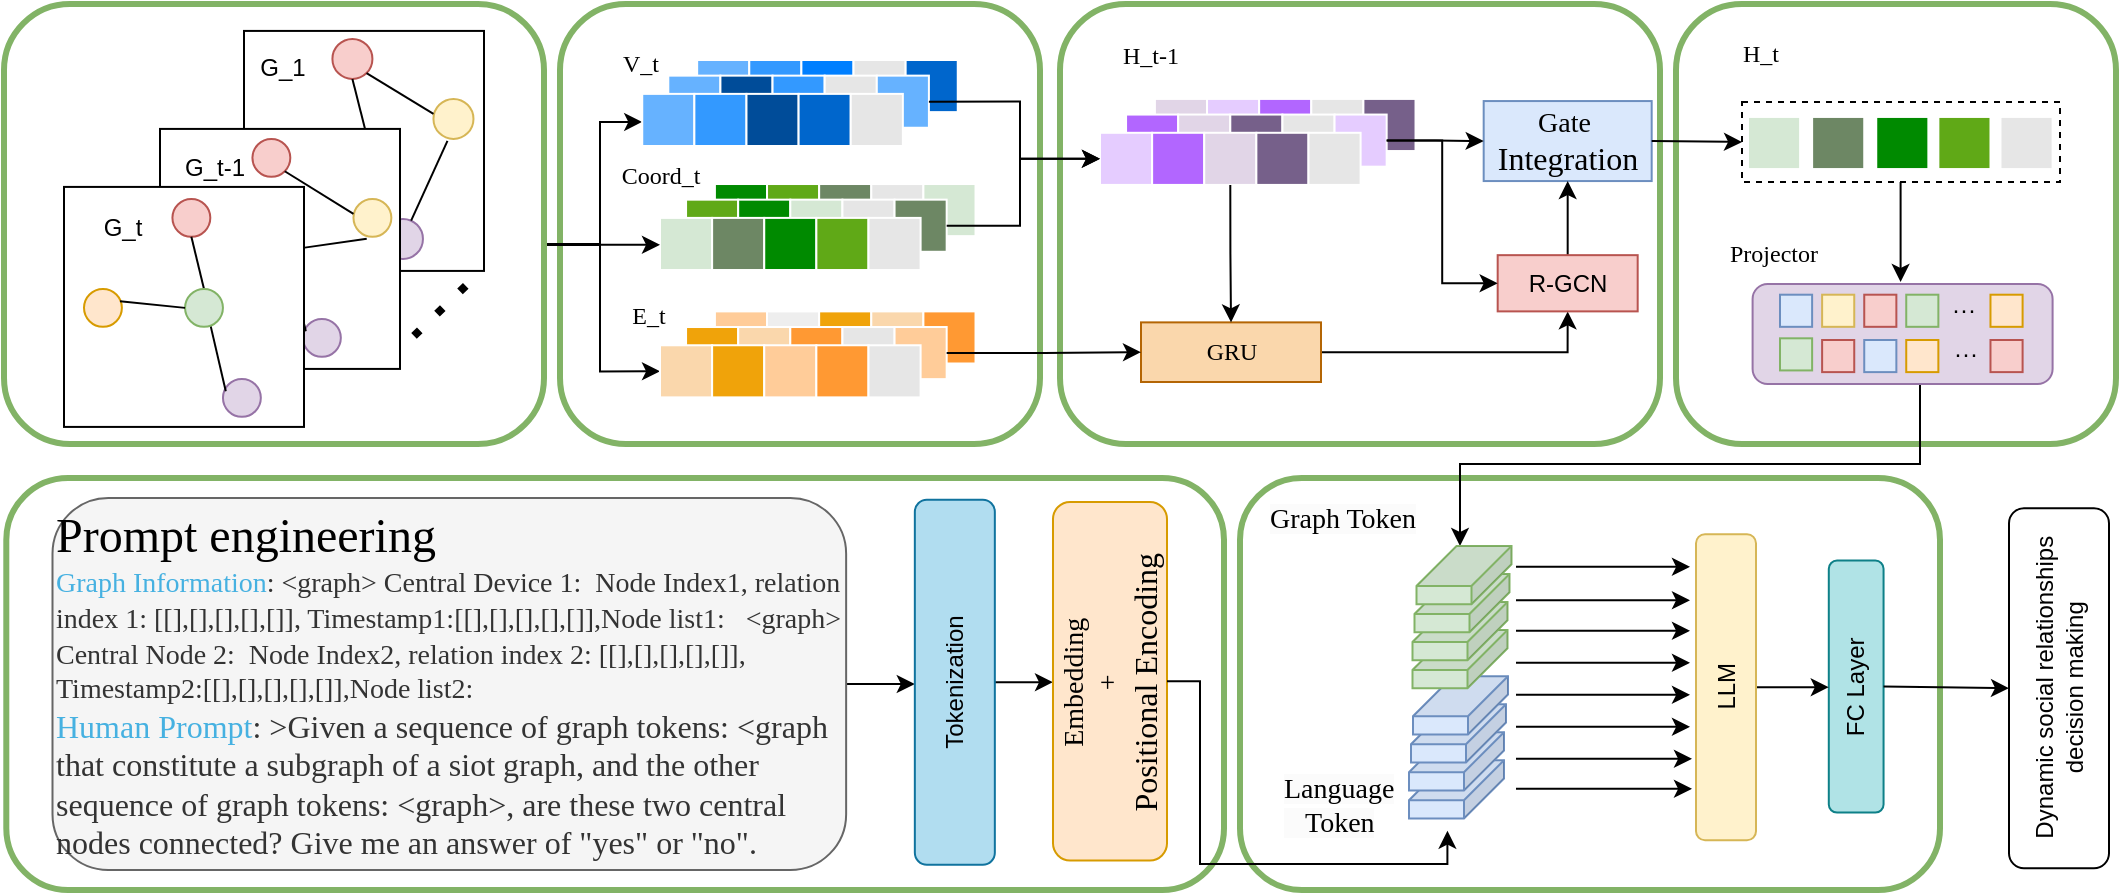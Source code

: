 <mxfile version="26.0.6">
  <diagram name="第 1 页 的副本" id="0khR38rxfHfIl87mFsRr">
    <mxGraphModel dx="2291" dy="1588" grid="0" gridSize="10" guides="1" tooltips="1" connect="1" arrows="1" fold="1" page="1" pageScale="1" pageWidth="1169" pageHeight="827" background="#ffffff" math="0" shadow="0">
      <root>
        <mxCell id="vZTbQPiU3WBW6ycrlbHg-0" />
        <mxCell id="vZTbQPiU3WBW6ycrlbHg-1" parent="vZTbQPiU3WBW6ycrlbHg-0" />
        <mxCell id="27Euwgu-JXWtEfiwbm5T-0" value="" style="shape=cube;whiteSpace=wrap;html=1;boundedLbl=1;backgroundOutline=1;darkOpacity=0.05;darkOpacity2=0.1;flipH=1;fillColor=#dae8fc;strokeColor=#6c8ebf;" vertex="1" parent="vZTbQPiU3WBW6ycrlbHg-1">
          <mxGeometry x="-415.5" y="-201.88" width="47.5" height="29.12" as="geometry" />
        </mxCell>
        <mxCell id="27Euwgu-JXWtEfiwbm5T-1" value="" style="shape=cube;whiteSpace=wrap;html=1;boundedLbl=1;backgroundOutline=1;darkOpacity=0.05;darkOpacity2=0.1;flipH=1;fillColor=#dae8fc;strokeColor=#6c8ebf;" vertex="1" parent="vZTbQPiU3WBW6ycrlbHg-1">
          <mxGeometry x="-415.5" y="-215.88" width="47.5" height="29.12" as="geometry" />
        </mxCell>
        <mxCell id="27Euwgu-JXWtEfiwbm5T-2" value="" style="shape=cube;whiteSpace=wrap;html=1;boundedLbl=1;backgroundOutline=1;darkOpacity=0.05;darkOpacity2=0.1;flipH=1;fillColor=#dae8fc;strokeColor=#6c8ebf;" vertex="1" parent="vZTbQPiU3WBW6ycrlbHg-1">
          <mxGeometry x="-414.5" y="-229.88" width="47.5" height="29.12" as="geometry" />
        </mxCell>
        <mxCell id="27Euwgu-JXWtEfiwbm5T-3" value="" style="shape=cube;whiteSpace=wrap;html=1;boundedLbl=1;backgroundOutline=1;darkOpacity=0.05;darkOpacity2=0.1;flipH=1;fillColor=#dae8fc;strokeColor=#6c8ebf;" vertex="1" parent="vZTbQPiU3WBW6ycrlbHg-1">
          <mxGeometry x="-413.5" y="-243.88" width="47.5" height="29.12" as="geometry" />
        </mxCell>
        <mxCell id="27Euwgu-JXWtEfiwbm5T-4" value="" style="rounded=1;whiteSpace=wrap;html=1;fillColor=none;strokeColor=#82b366;strokeWidth=3;" vertex="1" parent="vZTbQPiU3WBW6ycrlbHg-1">
          <mxGeometry x="-500" y="-343" width="350" height="206" as="geometry" />
        </mxCell>
        <mxCell id="27Euwgu-JXWtEfiwbm5T-5" value="" style="shape=cube;whiteSpace=wrap;html=1;boundedLbl=1;backgroundOutline=1;darkOpacity=0.05;darkOpacity2=0.1;flipH=1;fillColor=#d5e8d4;strokeColor=#82b366;" vertex="1" parent="vZTbQPiU3WBW6ycrlbHg-1">
          <mxGeometry x="-413.75" y="-267" width="47.5" height="29.12" as="geometry" />
        </mxCell>
        <mxCell id="27Euwgu-JXWtEfiwbm5T-6" value="" style="shape=cube;whiteSpace=wrap;html=1;boundedLbl=1;backgroundOutline=1;darkOpacity=0.05;darkOpacity2=0.1;flipH=1;fillColor=#d5e8d4;strokeColor=#82b366;" vertex="1" parent="vZTbQPiU3WBW6ycrlbHg-1">
          <mxGeometry x="-413.75" y="-281" width="47.5" height="29.12" as="geometry" />
        </mxCell>
        <mxCell id="27Euwgu-JXWtEfiwbm5T-7" value="" style="shape=cube;whiteSpace=wrap;html=1;boundedLbl=1;backgroundOutline=1;darkOpacity=0.05;darkOpacity2=0.1;flipH=1;fillColor=#d5e8d4;strokeColor=#82b366;" vertex="1" parent="vZTbQPiU3WBW6ycrlbHg-1">
          <mxGeometry x="-412.75" y="-295" width="47.5" height="29.12" as="geometry" />
        </mxCell>
        <mxCell id="27Euwgu-JXWtEfiwbm5T-8" value="" style="rounded=1;whiteSpace=wrap;html=1;fillColor=none;strokeColor=#82b366;strokeWidth=3;" vertex="1" parent="vZTbQPiU3WBW6ycrlbHg-1">
          <mxGeometry x="-282" y="-580" width="220" height="220" as="geometry" />
        </mxCell>
        <mxCell id="27Euwgu-JXWtEfiwbm5T-9" value="" style="rounded=1;whiteSpace=wrap;html=1;fillColor=none;strokeColor=#82b366;strokeWidth=3;" vertex="1" parent="vZTbQPiU3WBW6ycrlbHg-1">
          <mxGeometry x="-590" y="-580" width="300" height="220" as="geometry" />
        </mxCell>
        <mxCell id="27Euwgu-JXWtEfiwbm5T-10" value="" style="rounded=1;whiteSpace=wrap;html=1;fillColor=none;strokeColor=#82b366;strokeWidth=3;" vertex="1" parent="vZTbQPiU3WBW6ycrlbHg-1">
          <mxGeometry x="-840" y="-580" width="240" height="220" as="geometry" />
        </mxCell>
        <mxCell id="27Euwgu-JXWtEfiwbm5T-11" value="" style="rounded=0;whiteSpace=wrap;html=1;dashed=1;" vertex="1" parent="vZTbQPiU3WBW6ycrlbHg-1">
          <mxGeometry x="-249" y="-531" width="159" height="40" as="geometry" />
        </mxCell>
        <mxCell id="27Euwgu-JXWtEfiwbm5T-12" value="" style="rounded=1;whiteSpace=wrap;html=1;fillColor=none;strokeColor=#82b366;strokeWidth=3;" vertex="1" parent="vZTbQPiU3WBW6ycrlbHg-1">
          <mxGeometry x="-1116.85" y="-343" width="608.85" height="206" as="geometry" />
        </mxCell>
        <mxCell id="27Euwgu-JXWtEfiwbm5T-13" style="edgeStyle=orthogonalEdgeStyle;rounded=0;orthogonalLoop=1;jettySize=auto;html=1;exitX=1;exitY=0.5;exitDx=0;exitDy=0;entryX=0;entryY=0.5;entryDx=0;entryDy=0;" edge="1" parent="vZTbQPiU3WBW6ycrlbHg-1">
          <mxGeometry relative="1" as="geometry">
            <mxPoint x="-848" y="-459.51" as="sourcePoint" />
            <mxPoint x="-798.88" y="-521.03" as="targetPoint" />
            <Array as="points">
              <mxPoint x="-820" y="-459" />
              <mxPoint x="-820" y="-521" />
            </Array>
          </mxGeometry>
        </mxCell>
        <mxCell id="27Euwgu-JXWtEfiwbm5T-14" style="edgeStyle=orthogonalEdgeStyle;rounded=0;orthogonalLoop=1;jettySize=auto;html=1;exitX=1;exitY=0.5;exitDx=0;exitDy=0;entryX=0;entryY=0.5;entryDx=0;entryDy=0;" edge="1" parent="vZTbQPiU3WBW6ycrlbHg-1" source="27Euwgu-JXWtEfiwbm5T-15" target="27Euwgu-JXWtEfiwbm5T-137">
          <mxGeometry relative="1" as="geometry">
            <Array as="points">
              <mxPoint x="-848" y="-460" />
              <mxPoint x="-820" y="-460" />
              <mxPoint x="-820" y="-396" />
            </Array>
          </mxGeometry>
        </mxCell>
        <mxCell id="27Euwgu-JXWtEfiwbm5T-15" value="" style="rounded=1;whiteSpace=wrap;html=1;fillColor=none;strokeColor=#82b366;strokeWidth=3;" vertex="1" parent="vZTbQPiU3WBW6ycrlbHg-1">
          <mxGeometry x="-1118" y="-580" width="270" height="220" as="geometry" />
        </mxCell>
        <mxCell id="27Euwgu-JXWtEfiwbm5T-16" value="&lt;font face=&quot;Times New Roman&quot;&gt;Coord_t&lt;/font&gt;" style="text;html=1;align=center;verticalAlign=middle;resizable=0;points=[];autosize=1;strokeColor=none;fillColor=none;" vertex="1" parent="vZTbQPiU3WBW6ycrlbHg-1">
          <mxGeometry x="-820" y="-509" width="60" height="30" as="geometry" />
        </mxCell>
        <mxCell id="27Euwgu-JXWtEfiwbm5T-17" value="&lt;font style=&quot;font-size: 14px;&quot; face=&quot;Times New Roman&quot;&gt;Gate&amp;nbsp;&lt;/font&gt;&lt;div&gt;&lt;font size=&quot;3&quot; face=&quot;Times New Roman&quot;&gt;Integration&lt;/font&gt;&lt;/div&gt;" style="rounded=0;whiteSpace=wrap;html=1;fillColor=#dae8fc;strokeColor=#6c8ebf;" vertex="1" parent="vZTbQPiU3WBW6ycrlbHg-1">
          <mxGeometry x="-378.16" y="-531.47" width="84" height="40" as="geometry" />
        </mxCell>
        <mxCell id="27Euwgu-JXWtEfiwbm5T-18" style="edgeStyle=orthogonalEdgeStyle;rounded=0;orthogonalLoop=1;jettySize=auto;html=1;exitX=1;exitY=0.5;exitDx=0;exitDy=0;entryX=0.5;entryY=1;entryDx=0;entryDy=0;" edge="1" parent="vZTbQPiU3WBW6ycrlbHg-1" source="27Euwgu-JXWtEfiwbm5T-19" target="27Euwgu-JXWtEfiwbm5T-61">
          <mxGeometry relative="1" as="geometry" />
        </mxCell>
        <mxCell id="27Euwgu-JXWtEfiwbm5T-19" value="&lt;font face=&quot;Times New Roman&quot;&gt;GRU&lt;/font&gt;" style="rounded=0;whiteSpace=wrap;html=1;fillColor=#fad7ac;strokeColor=#b46504;" vertex="1" parent="vZTbQPiU3WBW6ycrlbHg-1">
          <mxGeometry x="-549.5" y="-420.81" width="90" height="29.81" as="geometry" />
        </mxCell>
        <mxCell id="27Euwgu-JXWtEfiwbm5T-20" value="" style="group" vertex="1" connectable="0" parent="vZTbQPiU3WBW6ycrlbHg-1">
          <mxGeometry x="-1000" y="-562.54" width="120" height="210" as="geometry" />
        </mxCell>
        <mxCell id="27Euwgu-JXWtEfiwbm5T-21" value="" style="rounded=0;whiteSpace=wrap;html=1;" vertex="1" parent="27Euwgu-JXWtEfiwbm5T-20">
          <mxGeometry x="2" y="-4" width="120" height="120" as="geometry" />
        </mxCell>
        <mxCell id="27Euwgu-JXWtEfiwbm5T-22" value="" style="ellipse;whiteSpace=wrap;html=1;aspect=fixed;fillColor=#ffe6cc;strokeColor=#d79b00;" vertex="1" parent="27Euwgu-JXWtEfiwbm5T-20">
          <mxGeometry x="2" y="45" width="20" height="20" as="geometry" />
        </mxCell>
        <mxCell id="27Euwgu-JXWtEfiwbm5T-23" value="" style="ellipse;whiteSpace=wrap;html=1;aspect=fixed;fillColor=#e1d5e7;strokeColor=#9673a6;" vertex="1" parent="27Euwgu-JXWtEfiwbm5T-20">
          <mxGeometry x="71.474" y="90" width="20" height="20" as="geometry" />
        </mxCell>
        <mxCell id="27Euwgu-JXWtEfiwbm5T-24" value="" style="ellipse;whiteSpace=wrap;html=1;aspect=fixed;fillColor=#fff2cc;strokeColor=#d6b656;" vertex="1" parent="27Euwgu-JXWtEfiwbm5T-20">
          <mxGeometry x="96.737" y="30" width="20" height="20" as="geometry" />
        </mxCell>
        <mxCell id="27Euwgu-JXWtEfiwbm5T-25" value="" style="ellipse;whiteSpace=wrap;html=1;aspect=fixed;fillColor=#f8cecc;strokeColor=#b85450;" vertex="1" parent="27Euwgu-JXWtEfiwbm5T-20">
          <mxGeometry x="46.211" width="20" height="20" as="geometry" />
        </mxCell>
        <mxCell id="27Euwgu-JXWtEfiwbm5T-26" value="" style="endArrow=none;html=1;rounded=0;exitX=0.35;exitY=1.05;exitDx=0;exitDy=0;exitPerimeter=0;" edge="1" parent="27Euwgu-JXWtEfiwbm5T-20" source="27Euwgu-JXWtEfiwbm5T-24" target="27Euwgu-JXWtEfiwbm5T-23">
          <mxGeometry width="50" height="50" relative="1" as="geometry">
            <mxPoint x="100.526" y="55.5" as="sourcePoint" />
            <mxPoint x="147.263" y="52.5" as="targetPoint" />
          </mxGeometry>
        </mxCell>
        <mxCell id="27Euwgu-JXWtEfiwbm5T-27" value="" style="endArrow=none;html=1;rounded=0;exitX=1;exitY=1;exitDx=0;exitDy=0;" edge="1" parent="27Euwgu-JXWtEfiwbm5T-20" source="27Euwgu-JXWtEfiwbm5T-25">
          <mxGeometry width="50" height="50" relative="1" as="geometry">
            <mxPoint x="115.684" y="90" as="sourcePoint" />
            <mxPoint x="96.737" y="37.5" as="targetPoint" />
          </mxGeometry>
        </mxCell>
        <mxCell id="27Euwgu-JXWtEfiwbm5T-28" value="" style="endArrow=none;html=1;rounded=0;exitX=1;exitY=0.5;exitDx=0;exitDy=0;entryX=0.075;entryY=0.325;entryDx=0;entryDy=0;entryPerimeter=0;" edge="1" parent="27Euwgu-JXWtEfiwbm5T-20" source="27Euwgu-JXWtEfiwbm5T-22" target="27Euwgu-JXWtEfiwbm5T-23">
          <mxGeometry width="50" height="50" relative="1" as="geometry">
            <mxPoint x="115.684" y="90" as="sourcePoint" />
            <mxPoint x="147.263" y="52.5" as="targetPoint" />
          </mxGeometry>
        </mxCell>
        <mxCell id="27Euwgu-JXWtEfiwbm5T-29" value="" style="ellipse;whiteSpace=wrap;html=1;aspect=fixed;fillColor=#d5e8d4;strokeColor=#82b366;" vertex="1" parent="27Euwgu-JXWtEfiwbm5T-20">
          <mxGeometry x="52.526" y="45" width="20" height="20" as="geometry" />
        </mxCell>
        <mxCell id="27Euwgu-JXWtEfiwbm5T-30" value="" style="endArrow=none;html=1;rounded=0;exitX=0.5;exitY=1;exitDx=0;exitDy=0;entryX=0.5;entryY=0;entryDx=0;entryDy=0;" edge="1" parent="27Euwgu-JXWtEfiwbm5T-20" source="27Euwgu-JXWtEfiwbm5T-25" target="27Euwgu-JXWtEfiwbm5T-29">
          <mxGeometry width="50" height="50" relative="1" as="geometry">
            <mxPoint x="52.526" y="210" as="sourcePoint" />
            <mxPoint x="84.105" y="172.5" as="targetPoint" />
          </mxGeometry>
        </mxCell>
        <mxCell id="27Euwgu-JXWtEfiwbm5T-31" value="G_1" style="text;html=1;align=center;verticalAlign=middle;resizable=0;points=[];autosize=1;strokeColor=none;fillColor=none;" vertex="1" parent="27Euwgu-JXWtEfiwbm5T-20">
          <mxGeometry x="-3.79" width="50" height="30" as="geometry" />
        </mxCell>
        <mxCell id="27Euwgu-JXWtEfiwbm5T-32" value="" style="group" vertex="1" connectable="0" parent="vZTbQPiU3WBW6ycrlbHg-1">
          <mxGeometry x="-1040" y="-512.54" width="139.47" height="159.47" as="geometry" />
        </mxCell>
        <mxCell id="27Euwgu-JXWtEfiwbm5T-33" value="" style="rounded=0;whiteSpace=wrap;html=1;" vertex="1" parent="27Euwgu-JXWtEfiwbm5T-32">
          <mxGeometry y="-5" width="120" height="120" as="geometry" />
        </mxCell>
        <mxCell id="27Euwgu-JXWtEfiwbm5T-34" value="" style="ellipse;whiteSpace=wrap;html=1;aspect=fixed;fillColor=#e1d5e7;strokeColor=#9673a6;" vertex="1" parent="27Euwgu-JXWtEfiwbm5T-32">
          <mxGeometry x="71.474" y="90" width="18.947" height="18.947" as="geometry" />
        </mxCell>
        <mxCell id="27Euwgu-JXWtEfiwbm5T-35" value="" style="ellipse;whiteSpace=wrap;html=1;aspect=fixed;fillColor=#fff2cc;strokeColor=#d6b656;" vertex="1" parent="27Euwgu-JXWtEfiwbm5T-32">
          <mxGeometry x="96.737" y="30" width="18.947" height="18.947" as="geometry" />
        </mxCell>
        <mxCell id="27Euwgu-JXWtEfiwbm5T-36" value="" style="ellipse;whiteSpace=wrap;html=1;aspect=fixed;fillColor=#f8cecc;strokeColor=#b85450;" vertex="1" parent="27Euwgu-JXWtEfiwbm5T-32">
          <mxGeometry x="46.211" width="18.947" height="18.947" as="geometry" />
        </mxCell>
        <mxCell id="27Euwgu-JXWtEfiwbm5T-37" value="" style="endArrow=none;html=1;rounded=0;exitX=0.35;exitY=1.05;exitDx=0;exitDy=0;exitPerimeter=0;entryX=1;entryY=0.5;entryDx=0;entryDy=0;" edge="1" parent="27Euwgu-JXWtEfiwbm5T-32" source="27Euwgu-JXWtEfiwbm5T-35" target="27Euwgu-JXWtEfiwbm5T-40">
          <mxGeometry width="50" height="50" relative="1" as="geometry">
            <mxPoint x="100.526" y="55.5" as="sourcePoint" />
            <mxPoint x="147.263" y="52.5" as="targetPoint" />
          </mxGeometry>
        </mxCell>
        <mxCell id="27Euwgu-JXWtEfiwbm5T-38" value="" style="endArrow=none;html=1;rounded=0;exitX=1;exitY=1;exitDx=0;exitDy=0;" edge="1" parent="27Euwgu-JXWtEfiwbm5T-32" source="27Euwgu-JXWtEfiwbm5T-36">
          <mxGeometry width="50" height="50" relative="1" as="geometry">
            <mxPoint x="115.684" y="90" as="sourcePoint" />
            <mxPoint x="96.737" y="37.5" as="targetPoint" />
          </mxGeometry>
        </mxCell>
        <mxCell id="27Euwgu-JXWtEfiwbm5T-39" value="" style="endArrow=none;html=1;rounded=0;exitX=0.675;exitY=0.975;exitDx=0;exitDy=0;entryX=0.075;entryY=0.325;entryDx=0;entryDy=0;entryPerimeter=0;exitPerimeter=0;" edge="1" parent="27Euwgu-JXWtEfiwbm5T-32" source="27Euwgu-JXWtEfiwbm5T-40" target="27Euwgu-JXWtEfiwbm5T-34">
          <mxGeometry width="50" height="50" relative="1" as="geometry">
            <mxPoint x="115.684" y="90" as="sourcePoint" />
            <mxPoint x="147.263" y="52.5" as="targetPoint" />
          </mxGeometry>
        </mxCell>
        <mxCell id="27Euwgu-JXWtEfiwbm5T-40" value="" style="ellipse;whiteSpace=wrap;html=1;aspect=fixed;fillColor=#d5e8d4;strokeColor=#82b366;" vertex="1" parent="27Euwgu-JXWtEfiwbm5T-32">
          <mxGeometry x="52.526" y="45" width="18.947" height="18.947" as="geometry" />
        </mxCell>
        <mxCell id="27Euwgu-JXWtEfiwbm5T-41" value="G_t-1" style="text;html=1;align=center;verticalAlign=middle;resizable=0;points=[];autosize=1;strokeColor=none;fillColor=none;" vertex="1" parent="27Euwgu-JXWtEfiwbm5T-32">
          <mxGeometry x="2.0" width="50" height="30" as="geometry" />
        </mxCell>
        <mxCell id="27Euwgu-JXWtEfiwbm5T-42" value="" style="rounded=0;whiteSpace=wrap;html=1;" vertex="1" parent="vZTbQPiU3WBW6ycrlbHg-1">
          <mxGeometry x="-1088" y="-488.54" width="120" height="120" as="geometry" />
        </mxCell>
        <mxCell id="27Euwgu-JXWtEfiwbm5T-43" value="" style="ellipse;whiteSpace=wrap;html=1;aspect=fixed;fillColor=#ffe6cc;strokeColor=#d79b00;" vertex="1" parent="vZTbQPiU3WBW6ycrlbHg-1">
          <mxGeometry x="-1078" y="-437.54" width="18.947" height="18.947" as="geometry" />
        </mxCell>
        <mxCell id="27Euwgu-JXWtEfiwbm5T-44" value="" style="ellipse;whiteSpace=wrap;html=1;aspect=fixed;fillColor=#e1d5e7;strokeColor=#9673a6;" vertex="1" parent="vZTbQPiU3WBW6ycrlbHg-1">
          <mxGeometry x="-1008.526" y="-392.54" width="18.947" height="18.947" as="geometry" />
        </mxCell>
        <mxCell id="27Euwgu-JXWtEfiwbm5T-45" value="" style="ellipse;whiteSpace=wrap;html=1;aspect=fixed;fillColor=#f8cecc;strokeColor=#b85450;" vertex="1" parent="vZTbQPiU3WBW6ycrlbHg-1">
          <mxGeometry x="-1033.789" y="-482.54" width="18.947" height="18.947" as="geometry" />
        </mxCell>
        <mxCell id="27Euwgu-JXWtEfiwbm5T-46" value="" style="endArrow=none;html=1;rounded=0;exitX=0.5;exitY=1;exitDx=0;exitDy=0;entryX=0.5;entryY=0;entryDx=0;entryDy=0;" edge="1" parent="vZTbQPiU3WBW6ycrlbHg-1" source="27Euwgu-JXWtEfiwbm5T-45" target="27Euwgu-JXWtEfiwbm5T-48">
          <mxGeometry width="50" height="50" relative="1" as="geometry">
            <mxPoint x="-964.316" y="-392.54" as="sourcePoint" />
            <mxPoint x="-1018" y="-442.54" as="targetPoint" />
          </mxGeometry>
        </mxCell>
        <mxCell id="27Euwgu-JXWtEfiwbm5T-47" value="" style="endArrow=none;html=1;rounded=0;exitX=0.675;exitY=0.975;exitDx=0;exitDy=0;entryX=0.075;entryY=0.325;entryDx=0;entryDy=0;entryPerimeter=0;exitPerimeter=0;" edge="1" parent="vZTbQPiU3WBW6ycrlbHg-1" source="27Euwgu-JXWtEfiwbm5T-48" target="27Euwgu-JXWtEfiwbm5T-44">
          <mxGeometry width="50" height="50" relative="1" as="geometry">
            <mxPoint x="-964.316" y="-392.54" as="sourcePoint" />
            <mxPoint x="-932.737" y="-430.04" as="targetPoint" />
          </mxGeometry>
        </mxCell>
        <mxCell id="27Euwgu-JXWtEfiwbm5T-48" value="" style="ellipse;whiteSpace=wrap;html=1;aspect=fixed;fillColor=#d5e8d4;strokeColor=#82b366;" vertex="1" parent="vZTbQPiU3WBW6ycrlbHg-1">
          <mxGeometry x="-1027.474" y="-437.54" width="18.947" height="18.947" as="geometry" />
        </mxCell>
        <mxCell id="27Euwgu-JXWtEfiwbm5T-49" value="" style="endArrow=none;html=1;rounded=0;exitX=0.95;exitY=0.325;exitDx=0;exitDy=0;entryX=0;entryY=0.5;entryDx=0;entryDy=0;exitPerimeter=0;" edge="1" parent="vZTbQPiU3WBW6ycrlbHg-1" source="27Euwgu-JXWtEfiwbm5T-43" target="27Euwgu-JXWtEfiwbm5T-48">
          <mxGeometry width="50" height="50" relative="1" as="geometry">
            <mxPoint x="-1027.474" y="-272.54" as="sourcePoint" />
            <mxPoint x="-995.895" y="-310.04" as="targetPoint" />
          </mxGeometry>
        </mxCell>
        <mxCell id="27Euwgu-JXWtEfiwbm5T-50" value="G_t" style="text;html=1;align=center;verticalAlign=middle;resizable=0;points=[];autosize=1;strokeColor=none;fillColor=none;" vertex="1" parent="vZTbQPiU3WBW6ycrlbHg-1">
          <mxGeometry x="-1078.79" y="-482.54" width="40" height="30" as="geometry" />
        </mxCell>
        <mxCell id="27Euwgu-JXWtEfiwbm5T-51" value="" style="endArrow=none;dashed=1;html=1;dashPattern=1 3;strokeWidth=4;rounded=0;fontSize=14;" edge="1" parent="vZTbQPiU3WBW6ycrlbHg-1">
          <mxGeometry width="50" height="50" relative="1" as="geometry">
            <mxPoint x="-913" y="-414.08" as="sourcePoint" />
            <mxPoint x="-880" y="-446" as="targetPoint" />
          </mxGeometry>
        </mxCell>
        <mxCell id="27Euwgu-JXWtEfiwbm5T-52" style="edgeStyle=orthogonalEdgeStyle;rounded=0;orthogonalLoop=1;jettySize=auto;html=1;exitX=0.5;exitY=1;exitDx=0;exitDy=0;" edge="1" parent="vZTbQPiU3WBW6ycrlbHg-1" source="27Euwgu-JXWtEfiwbm5T-53">
          <mxGeometry relative="1" as="geometry">
            <mxPoint x="-390" y="-309" as="targetPoint" />
            <Array as="points">
              <mxPoint x="-160" y="-350" />
              <mxPoint x="-390" y="-350" />
            </Array>
          </mxGeometry>
        </mxCell>
        <mxCell id="27Euwgu-JXWtEfiwbm5T-53" value="" style="rounded=1;whiteSpace=wrap;html=1;fillColor=#e1d5e7;strokeColor=#9673a6;" vertex="1" parent="vZTbQPiU3WBW6ycrlbHg-1">
          <mxGeometry x="-243.7" y="-440" width="150" height="50" as="geometry" />
        </mxCell>
        <mxCell id="27Euwgu-JXWtEfiwbm5T-54" style="edgeStyle=orthogonalEdgeStyle;rounded=0;orthogonalLoop=1;jettySize=auto;html=1;exitX=1;exitY=0.5;exitDx=0;exitDy=0;entryX=0.5;entryY=0;entryDx=0;entryDy=0;" edge="1" parent="vZTbQPiU3WBW6ycrlbHg-1" source="27Euwgu-JXWtEfiwbm5T-55" target="27Euwgu-JXWtEfiwbm5T-57">
          <mxGeometry relative="1" as="geometry" />
        </mxCell>
        <mxCell id="27Euwgu-JXWtEfiwbm5T-55" value="&lt;p style=&quot;margin-top: 0pt; margin-bottom: 0pt; margin-left: 0in; direction: ltr; unicode-bidi: embed; word-break: normal;&quot;&gt;&lt;font style=&quot;font-size: 14px;&quot;&gt;&lt;font&gt;&lt;span style=&quot;font-family: &amp;quot;Times New Roman&amp;quot;; color: rgb(70, 177, 225);&quot;&gt;&lt;span style=&quot;color: rgb(0, 0, 0); font-size: 24px; text-wrap-mode: nowrap; background-color: transparent;&quot;&gt;Prompt&amp;nbsp;engineering&lt;/span&gt;&lt;/span&gt;&lt;/font&gt;&lt;/font&gt;&lt;/p&gt;&lt;p style=&quot;margin-top: 0pt; margin-bottom: 0pt; margin-left: 0in; direction: ltr; unicode-bidi: embed; word-break: normal;&quot;&gt;&lt;font style=&quot;font-size: 14px;&quot;&gt;&lt;font&gt;&lt;span style=&quot;font-family: &amp;quot;Times New Roman&amp;quot;; color: rgb(70, 177, 225);&quot;&gt;Graph Information&lt;/span&gt;&lt;span style=&quot;font-family: &amp;quot;Times New Roman&amp;quot;;&quot;&gt;: &amp;lt;graph&amp;gt; Central Device 1:&amp;nbsp;&amp;nbsp;Node Index1, relation index 1: [[],[],[],[],[]], Timestamp1:[[],[],[],[],[]],Node list1:&amp;nbsp;&amp;nbsp;&lt;/span&gt;&lt;span style=&quot;font-family: &amp;quot;Times New Roman&amp;quot;;&quot;&gt;&amp;nbsp;&lt;/span&gt;&lt;/font&gt;&lt;span style=&quot;font-family: &amp;quot;Times New Roman&amp;quot;;&quot;&gt;&amp;lt;graph&amp;gt; Central Node 2:&lt;/span&gt;&lt;span style=&quot;font-family: &amp;quot;Times New Roman&amp;quot;;&quot;&gt;&amp;nbsp;&lt;/span&gt;&lt;span style=&quot;font-family: &amp;quot;Times New Roman&amp;quot;;&quot;&gt;&amp;nbsp;&lt;/span&gt;&lt;span style=&quot;font-family: &amp;quot;Times New Roman&amp;quot;;&quot;&gt;Node Index2, relation index 2: [[],[],[],[],[]], Timestamp2:[[],[],[],[],[]],Node list2:&lt;/span&gt;&lt;span style=&quot;font-family: &amp;quot;Times New Roman&amp;quot;;&quot;&gt;&amp;nbsp;&lt;/span&gt;&lt;/font&gt;&lt;/p&gt;&lt;p style=&quot;margin-top: 0pt; margin-bottom: 0pt; margin-left: 0in; direction: ltr; unicode-bidi: embed; word-break: normal;&quot;&gt;&lt;font size=&quot;3&quot;&gt;&lt;span style=&quot;font-family: &amp;quot;Times New Roman&amp;quot;; color: rgb(70, 177, 225);&quot;&gt;Human Prompt&lt;/span&gt;&lt;span style=&quot;font-family: &amp;quot;Times New Roman&amp;quot;;&quot;&gt;: &amp;gt;Given a sequence of graph tokens: &amp;lt;graph that constitute a subgraph of a&amp;nbsp;&lt;/span&gt;&lt;span style=&quot;font-family: &amp;quot;Times New Roman&amp;quot;;&quot;&gt;siot&lt;/span&gt;&lt;span style=&quot;font-family: &amp;quot;Times New Roman&amp;quot;;&quot;&gt;&amp;nbsp;graph, and the other sequence of graph tokens: &amp;lt;graph&amp;gt;, are these two central nodes connected? Give me an answer of &quot;yes&quot; or &quot;no&quot;.&lt;/span&gt;&lt;/font&gt;&lt;/p&gt;" style="rounded=1;whiteSpace=wrap;html=1;fillColor=#f5f5f5;strokeColor=#666666;fontColor=#333333;align=left;verticalAlign=middle;" vertex="1" parent="vZTbQPiU3WBW6ycrlbHg-1">
          <mxGeometry x="-1093.75" y="-333" width="396.82" height="186" as="geometry" />
        </mxCell>
        <mxCell id="27Euwgu-JXWtEfiwbm5T-56" style="edgeStyle=orthogonalEdgeStyle;rounded=0;orthogonalLoop=1;jettySize=auto;html=1;exitX=0.5;exitY=1;exitDx=0;exitDy=0;entryX=0.5;entryY=0;entryDx=0;entryDy=0;" edge="1" parent="vZTbQPiU3WBW6ycrlbHg-1" source="27Euwgu-JXWtEfiwbm5T-57" target="27Euwgu-JXWtEfiwbm5T-58">
          <mxGeometry relative="1" as="geometry" />
        </mxCell>
        <mxCell id="27Euwgu-JXWtEfiwbm5T-57" value="Tokenization" style="rounded=1;whiteSpace=wrap;html=1;rotation=-90;fillColor=#b1ddf0;strokeColor=#10739e;" vertex="1" parent="vZTbQPiU3WBW6ycrlbHg-1">
          <mxGeometry x="-733.83" y="-260.88" width="182.5" height="40" as="geometry" />
        </mxCell>
        <mxCell id="27Euwgu-JXWtEfiwbm5T-58" value="&lt;font style=&quot;font-size: 14px;&quot; face=&quot;Times New Roman&quot;&gt;Embedding&lt;/font&gt;&lt;div&gt;&lt;font style=&quot;font-size: 14px;&quot; face=&quot;Times New Roman&quot;&gt;+&lt;/font&gt;&lt;/div&gt;&lt;div&gt;&lt;font size=&quot;3&quot; face=&quot;Times New Roman&quot;&gt;Positional Encoding&lt;/font&gt;&lt;/div&gt;" style="rounded=1;whiteSpace=wrap;html=1;rotation=-90;fillColor=#ffe6cc;strokeColor=#d79b00;glass=0;" vertex="1" parent="vZTbQPiU3WBW6ycrlbHg-1">
          <mxGeometry x="-654.62" y="-269.89" width="179.24" height="57.01" as="geometry" />
        </mxCell>
        <mxCell id="27Euwgu-JXWtEfiwbm5T-59" value="" style="endArrow=classic;html=1;rounded=0;exitX=1;exitY=0.5;exitDx=0;exitDy=0;entryX=0;entryY=0.5;entryDx=0;entryDy=0;" edge="1" parent="vZTbQPiU3WBW6ycrlbHg-1" source="27Euwgu-JXWtEfiwbm5T-17" target="27Euwgu-JXWtEfiwbm5T-11">
          <mxGeometry width="50" height="50" relative="1" as="geometry">
            <mxPoint x="-81" y="-526" as="sourcePoint" />
            <mxPoint x="-180" y="-543" as="targetPoint" />
          </mxGeometry>
        </mxCell>
        <mxCell id="27Euwgu-JXWtEfiwbm5T-60" style="edgeStyle=orthogonalEdgeStyle;rounded=0;orthogonalLoop=1;jettySize=auto;html=1;exitX=0.5;exitY=0;exitDx=0;exitDy=0;entryX=0.5;entryY=1;entryDx=0;entryDy=0;" edge="1" parent="vZTbQPiU3WBW6ycrlbHg-1" source="27Euwgu-JXWtEfiwbm5T-61" target="27Euwgu-JXWtEfiwbm5T-17">
          <mxGeometry relative="1" as="geometry" />
        </mxCell>
        <mxCell id="27Euwgu-JXWtEfiwbm5T-61" value="R-GCN" style="rounded=0;whiteSpace=wrap;html=1;fillColor=#f8cecc;strokeColor=#b85450;" vertex="1" parent="vZTbQPiU3WBW6ycrlbHg-1">
          <mxGeometry x="-371.16" y="-454.42" width="70" height="28.11" as="geometry" />
        </mxCell>
        <mxCell id="27Euwgu-JXWtEfiwbm5T-62" value="FC Layer" style="rounded=1;whiteSpace=wrap;html=1;fillColor=#b0e3e6;strokeColor=#0e8088;rotation=-90;" vertex="1" parent="vZTbQPiU3WBW6ycrlbHg-1">
          <mxGeometry x="-254.91" y="-252.38" width="126" height="27.38" as="geometry" />
        </mxCell>
        <mxCell id="27Euwgu-JXWtEfiwbm5T-63" value="&lt;font&gt;Dynamic social relationships decision making&lt;/font&gt;" style="rounded=1;whiteSpace=wrap;html=1;fillColor=none;fontSize=12;rotation=-90;" vertex="1" parent="vZTbQPiU3WBW6ycrlbHg-1">
          <mxGeometry x="-180.5" y="-262.88" width="180" height="50" as="geometry" />
        </mxCell>
        <mxCell id="27Euwgu-JXWtEfiwbm5T-64" value="" style="endArrow=classic;html=1;rounded=0;exitX=0.5;exitY=1;exitDx=0;exitDy=0;entryX=0.5;entryY=0;entryDx=0;entryDy=0;" edge="1" parent="vZTbQPiU3WBW6ycrlbHg-1" source="27Euwgu-JXWtEfiwbm5T-62" target="27Euwgu-JXWtEfiwbm5T-63">
          <mxGeometry width="50" height="50" relative="1" as="geometry">
            <mxPoint x="-121" y="-282" as="sourcePoint" />
            <mxPoint x="-60" y="-282" as="targetPoint" />
          </mxGeometry>
        </mxCell>
        <mxCell id="27Euwgu-JXWtEfiwbm5T-65" value="" style="group" vertex="1" connectable="0" parent="vZTbQPiU3WBW6ycrlbHg-1">
          <mxGeometry x="-798.88" y="-552" width="157.76" height="43" as="geometry" />
        </mxCell>
        <mxCell id="27Euwgu-JXWtEfiwbm5T-66" value="" style="whiteSpace=wrap;html=1;aspect=fixed;strokeColor=#FFFFFF;fillColor=#66B2FF;" vertex="1" parent="27Euwgu-JXWtEfiwbm5T-65">
          <mxGeometry x="27.455" width="26.061" height="26.061" as="geometry" />
        </mxCell>
        <mxCell id="27Euwgu-JXWtEfiwbm5T-67" value="" style="whiteSpace=wrap;html=1;aspect=fixed;fillColor=#3399FF;strokeColor=#FFFFFF;" vertex="1" parent="27Euwgu-JXWtEfiwbm5T-65">
          <mxGeometry x="53.516" width="26.061" height="26.061" as="geometry" />
        </mxCell>
        <mxCell id="27Euwgu-JXWtEfiwbm5T-68" style="edgeStyle=orthogonalEdgeStyle;rounded=0;orthogonalLoop=1;jettySize=auto;html=1;exitX=0;exitY=0.75;exitDx=0;exitDy=0;entryX=1;entryY=0.75;entryDx=0;entryDy=0;" edge="1" parent="27Euwgu-JXWtEfiwbm5T-65" source="27Euwgu-JXWtEfiwbm5T-69" target="27Euwgu-JXWtEfiwbm5T-67">
          <mxGeometry relative="1" as="geometry" />
        </mxCell>
        <mxCell id="27Euwgu-JXWtEfiwbm5T-69" value="" style="whiteSpace=wrap;html=1;aspect=fixed;fillColor=#007FFF;strokeColor=#FFFFFF;" vertex="1" parent="27Euwgu-JXWtEfiwbm5T-65">
          <mxGeometry x="79.577" width="26.061" height="26.061" as="geometry" />
        </mxCell>
        <mxCell id="27Euwgu-JXWtEfiwbm5T-70" value="" style="whiteSpace=wrap;html=1;aspect=fixed;fillColor=#E6E6E6;strokeColor=#FFFFFF;" vertex="1" parent="27Euwgu-JXWtEfiwbm5T-65">
          <mxGeometry x="105.638" width="26.061" height="26.061" as="geometry" />
        </mxCell>
        <mxCell id="27Euwgu-JXWtEfiwbm5T-71" value="" style="whiteSpace=wrap;html=1;aspect=fixed;fillColor=#0066CC;strokeColor=#FFFFFF;" vertex="1" parent="27Euwgu-JXWtEfiwbm5T-65">
          <mxGeometry x="131.699" width="26.061" height="26.061" as="geometry" />
        </mxCell>
        <mxCell id="27Euwgu-JXWtEfiwbm5T-72" value="" style="whiteSpace=wrap;html=1;aspect=fixed;strokeColor=#FFFFFF;fillColor=#66B2FF;" vertex="1" parent="27Euwgu-JXWtEfiwbm5T-65">
          <mxGeometry x="13.03" y="7.818" width="26.061" height="26.061" as="geometry" />
        </mxCell>
        <mxCell id="27Euwgu-JXWtEfiwbm5T-73" value="" style="whiteSpace=wrap;html=1;aspect=fixed;fillColor=#004C99;strokeColor=#FFFFFF;" vertex="1" parent="27Euwgu-JXWtEfiwbm5T-65">
          <mxGeometry x="39.091" y="7.818" width="26.061" height="26.061" as="geometry" />
        </mxCell>
        <mxCell id="27Euwgu-JXWtEfiwbm5T-74" style="edgeStyle=orthogonalEdgeStyle;rounded=0;orthogonalLoop=1;jettySize=auto;html=1;exitX=0;exitY=0.75;exitDx=0;exitDy=0;entryX=1;entryY=0.75;entryDx=0;entryDy=0;" edge="1" parent="27Euwgu-JXWtEfiwbm5T-65" source="27Euwgu-JXWtEfiwbm5T-75" target="27Euwgu-JXWtEfiwbm5T-73">
          <mxGeometry relative="1" as="geometry" />
        </mxCell>
        <mxCell id="27Euwgu-JXWtEfiwbm5T-75" value="" style="whiteSpace=wrap;html=1;aspect=fixed;fillColor=#3399FF;strokeColor=#FFFFFF;" vertex="1" parent="27Euwgu-JXWtEfiwbm5T-65">
          <mxGeometry x="65.152" y="7.818" width="26.061" height="26.061" as="geometry" />
        </mxCell>
        <mxCell id="27Euwgu-JXWtEfiwbm5T-76" value="" style="whiteSpace=wrap;html=1;aspect=fixed;fillColor=#E6E6E6;strokeColor=#FFFFFF;" vertex="1" parent="27Euwgu-JXWtEfiwbm5T-65">
          <mxGeometry x="91.213" y="7.818" width="26.061" height="26.061" as="geometry" />
        </mxCell>
        <mxCell id="27Euwgu-JXWtEfiwbm5T-77" value="" style="whiteSpace=wrap;html=1;aspect=fixed;fillColor=#66B2FF;strokeColor=#FFFFFF;" vertex="1" parent="27Euwgu-JXWtEfiwbm5T-65">
          <mxGeometry x="117.274" y="7.818" width="26.061" height="26.061" as="geometry" />
        </mxCell>
        <mxCell id="27Euwgu-JXWtEfiwbm5T-78" value="" style="whiteSpace=wrap;html=1;aspect=fixed;strokeColor=#FFFFFF;fillColor=#66B2FF;" vertex="1" parent="27Euwgu-JXWtEfiwbm5T-65">
          <mxGeometry y="16.939" width="26.061" height="26.061" as="geometry" />
        </mxCell>
        <mxCell id="27Euwgu-JXWtEfiwbm5T-79" value="" style="whiteSpace=wrap;html=1;aspect=fixed;fillColor=#3399FF;strokeColor=#FFFFFF;" vertex="1" parent="27Euwgu-JXWtEfiwbm5T-65">
          <mxGeometry x="26.061" y="16.939" width="26.061" height="26.061" as="geometry" />
        </mxCell>
        <mxCell id="27Euwgu-JXWtEfiwbm5T-80" style="edgeStyle=orthogonalEdgeStyle;rounded=0;orthogonalLoop=1;jettySize=auto;html=1;exitX=0;exitY=0.75;exitDx=0;exitDy=0;entryX=1;entryY=0.75;entryDx=0;entryDy=0;" edge="1" parent="27Euwgu-JXWtEfiwbm5T-65" source="27Euwgu-JXWtEfiwbm5T-81" target="27Euwgu-JXWtEfiwbm5T-79">
          <mxGeometry relative="1" as="geometry" />
        </mxCell>
        <mxCell id="27Euwgu-JXWtEfiwbm5T-81" value="" style="whiteSpace=wrap;html=1;aspect=fixed;fillColor=#004C99;strokeColor=#FFFFFF;" vertex="1" parent="27Euwgu-JXWtEfiwbm5T-65">
          <mxGeometry x="52.122" y="16.939" width="26.061" height="26.061" as="geometry" />
        </mxCell>
        <mxCell id="27Euwgu-JXWtEfiwbm5T-82" value="" style="whiteSpace=wrap;html=1;aspect=fixed;fillColor=#0066CC;strokeColor=#FFFFFF;" vertex="1" parent="27Euwgu-JXWtEfiwbm5T-65">
          <mxGeometry x="78.183" y="16.939" width="26.061" height="26.061" as="geometry" />
        </mxCell>
        <mxCell id="27Euwgu-JXWtEfiwbm5T-83" value="" style="whiteSpace=wrap;html=1;aspect=fixed;fillColor=#E6E6E6;strokeColor=#FFFFFF;" vertex="1" parent="27Euwgu-JXWtEfiwbm5T-65">
          <mxGeometry x="104.244" y="16.939" width="26.061" height="26.061" as="geometry" />
        </mxCell>
        <mxCell id="27Euwgu-JXWtEfiwbm5T-84" value="&lt;font face=&quot;Times New Roman&quot;&gt;V_t&lt;/font&gt;" style="text;html=1;align=center;verticalAlign=middle;resizable=0;points=[];autosize=1;strokeColor=none;fillColor=none;" vertex="1" parent="27Euwgu-JXWtEfiwbm5T-65">
          <mxGeometry x="-21.12" y="-13.06" width="40" height="30" as="geometry" />
        </mxCell>
        <mxCell id="27Euwgu-JXWtEfiwbm5T-85" value="" style="group" vertex="1" connectable="0" parent="vZTbQPiU3WBW6ycrlbHg-1">
          <mxGeometry x="-790" y="-489.99" width="157.76" height="43" as="geometry" />
        </mxCell>
        <mxCell id="27Euwgu-JXWtEfiwbm5T-86" value="" style="whiteSpace=wrap;html=1;aspect=fixed;strokeColor=#FFFFFF;fillColor=#008a00;fontColor=#ffffff;" vertex="1" parent="27Euwgu-JXWtEfiwbm5T-85">
          <mxGeometry x="27.455" width="26.061" height="26.061" as="geometry" />
        </mxCell>
        <mxCell id="27Euwgu-JXWtEfiwbm5T-87" value="" style="whiteSpace=wrap;html=1;aspect=fixed;fillColor=#60a917;strokeColor=#FFFFFF;fontColor=#ffffff;" vertex="1" parent="27Euwgu-JXWtEfiwbm5T-85">
          <mxGeometry x="53.516" width="26.061" height="26.061" as="geometry" />
        </mxCell>
        <mxCell id="27Euwgu-JXWtEfiwbm5T-88" style="edgeStyle=orthogonalEdgeStyle;rounded=0;orthogonalLoop=1;jettySize=auto;html=1;exitX=0;exitY=0.75;exitDx=0;exitDy=0;entryX=1;entryY=0.75;entryDx=0;entryDy=0;" edge="1" parent="27Euwgu-JXWtEfiwbm5T-85" source="27Euwgu-JXWtEfiwbm5T-89" target="27Euwgu-JXWtEfiwbm5T-87">
          <mxGeometry relative="1" as="geometry" />
        </mxCell>
        <mxCell id="27Euwgu-JXWtEfiwbm5T-89" value="" style="whiteSpace=wrap;html=1;aspect=fixed;fillColor=#6d8764;strokeColor=#FFFFFF;fontColor=#ffffff;" vertex="1" parent="27Euwgu-JXWtEfiwbm5T-85">
          <mxGeometry x="79.577" width="26.061" height="26.061" as="geometry" />
        </mxCell>
        <mxCell id="27Euwgu-JXWtEfiwbm5T-90" value="" style="whiteSpace=wrap;html=1;aspect=fixed;fillColor=#E6E6E6;strokeColor=#FFFFFF;" vertex="1" parent="27Euwgu-JXWtEfiwbm5T-85">
          <mxGeometry x="105.638" width="26.061" height="26.061" as="geometry" />
        </mxCell>
        <mxCell id="27Euwgu-JXWtEfiwbm5T-91" value="" style="whiteSpace=wrap;html=1;aspect=fixed;fillColor=#d5e8d4;strokeColor=#FFFFFF;" vertex="1" parent="27Euwgu-JXWtEfiwbm5T-85">
          <mxGeometry x="131.699" width="26.061" height="26.061" as="geometry" />
        </mxCell>
        <mxCell id="27Euwgu-JXWtEfiwbm5T-92" value="" style="whiteSpace=wrap;html=1;aspect=fixed;strokeColor=#FFFFFF;fillColor=#60a917;fontColor=#ffffff;" vertex="1" parent="27Euwgu-JXWtEfiwbm5T-85">
          <mxGeometry x="13.03" y="7.818" width="26.061" height="26.061" as="geometry" />
        </mxCell>
        <mxCell id="27Euwgu-JXWtEfiwbm5T-93" value="" style="whiteSpace=wrap;html=1;aspect=fixed;fillColor=#008a00;strokeColor=#FFFFFF;fontColor=#ffffff;" vertex="1" parent="27Euwgu-JXWtEfiwbm5T-85">
          <mxGeometry x="39.091" y="7.818" width="26.061" height="26.061" as="geometry" />
        </mxCell>
        <mxCell id="27Euwgu-JXWtEfiwbm5T-94" style="edgeStyle=orthogonalEdgeStyle;rounded=0;orthogonalLoop=1;jettySize=auto;html=1;exitX=0;exitY=0.75;exitDx=0;exitDy=0;entryX=1;entryY=0.75;entryDx=0;entryDy=0;" edge="1" parent="27Euwgu-JXWtEfiwbm5T-85" source="27Euwgu-JXWtEfiwbm5T-95" target="27Euwgu-JXWtEfiwbm5T-93">
          <mxGeometry relative="1" as="geometry" />
        </mxCell>
        <mxCell id="27Euwgu-JXWtEfiwbm5T-95" value="" style="whiteSpace=wrap;html=1;aspect=fixed;fillColor=#d5e8d4;strokeColor=#FFFFFF;" vertex="1" parent="27Euwgu-JXWtEfiwbm5T-85">
          <mxGeometry x="65.152" y="7.818" width="26.061" height="26.061" as="geometry" />
        </mxCell>
        <mxCell id="27Euwgu-JXWtEfiwbm5T-96" value="" style="whiteSpace=wrap;html=1;aspect=fixed;fillColor=#E6E6E6;strokeColor=#FFFFFF;" vertex="1" parent="27Euwgu-JXWtEfiwbm5T-85">
          <mxGeometry x="91.213" y="7.818" width="26.061" height="26.061" as="geometry" />
        </mxCell>
        <mxCell id="27Euwgu-JXWtEfiwbm5T-97" value="" style="whiteSpace=wrap;html=1;aspect=fixed;fillColor=#6d8764;strokeColor=#FFFFFF;fontColor=#ffffff;" vertex="1" parent="27Euwgu-JXWtEfiwbm5T-85">
          <mxGeometry x="117.274" y="7.818" width="26.061" height="26.061" as="geometry" />
        </mxCell>
        <mxCell id="27Euwgu-JXWtEfiwbm5T-98" value="" style="whiteSpace=wrap;html=1;aspect=fixed;strokeColor=#FFFFFF;fillColor=#d5e8d4;" vertex="1" parent="27Euwgu-JXWtEfiwbm5T-85">
          <mxGeometry y="16.939" width="26.061" height="26.061" as="geometry" />
        </mxCell>
        <mxCell id="27Euwgu-JXWtEfiwbm5T-99" value="" style="whiteSpace=wrap;html=1;aspect=fixed;fillColor=#6d8764;strokeColor=#FFFFFF;fontColor=#ffffff;" vertex="1" parent="27Euwgu-JXWtEfiwbm5T-85">
          <mxGeometry x="26.061" y="16.939" width="26.061" height="26.061" as="geometry" />
        </mxCell>
        <mxCell id="27Euwgu-JXWtEfiwbm5T-100" style="edgeStyle=orthogonalEdgeStyle;rounded=0;orthogonalLoop=1;jettySize=auto;html=1;exitX=0;exitY=0.75;exitDx=0;exitDy=0;entryX=1;entryY=0.75;entryDx=0;entryDy=0;" edge="1" parent="27Euwgu-JXWtEfiwbm5T-85" source="27Euwgu-JXWtEfiwbm5T-101" target="27Euwgu-JXWtEfiwbm5T-99">
          <mxGeometry relative="1" as="geometry" />
        </mxCell>
        <mxCell id="27Euwgu-JXWtEfiwbm5T-101" value="" style="whiteSpace=wrap;html=1;aspect=fixed;fillColor=#008a00;strokeColor=#FFFFFF;fontColor=#ffffff;" vertex="1" parent="27Euwgu-JXWtEfiwbm5T-85">
          <mxGeometry x="52.122" y="16.939" width="26.061" height="26.061" as="geometry" />
        </mxCell>
        <mxCell id="27Euwgu-JXWtEfiwbm5T-102" value="" style="whiteSpace=wrap;html=1;aspect=fixed;fillColor=#60a917;strokeColor=#FFFFFF;fontColor=#ffffff;" vertex="1" parent="27Euwgu-JXWtEfiwbm5T-85">
          <mxGeometry x="78.183" y="16.939" width="26.061" height="26.061" as="geometry" />
        </mxCell>
        <mxCell id="27Euwgu-JXWtEfiwbm5T-103" value="" style="whiteSpace=wrap;html=1;aspect=fixed;fillColor=#E6E6E6;strokeColor=#FFFFFF;" vertex="1" parent="27Euwgu-JXWtEfiwbm5T-85">
          <mxGeometry x="104.244" y="16.939" width="26.061" height="26.061" as="geometry" />
        </mxCell>
        <mxCell id="27Euwgu-JXWtEfiwbm5T-104" value="" style="group" vertex="1" connectable="0" parent="vZTbQPiU3WBW6ycrlbHg-1">
          <mxGeometry x="-570" y="-532.54" width="157.76" height="43" as="geometry" />
        </mxCell>
        <mxCell id="27Euwgu-JXWtEfiwbm5T-105" value="" style="whiteSpace=wrap;html=1;aspect=fixed;strokeColor=#FFFFFF;fillColor=#e1d5e7;" vertex="1" parent="27Euwgu-JXWtEfiwbm5T-104">
          <mxGeometry x="27.455" width="26.061" height="26.061" as="geometry" />
        </mxCell>
        <mxCell id="27Euwgu-JXWtEfiwbm5T-106" value="" style="whiteSpace=wrap;html=1;aspect=fixed;fillColor=#E5CCFF;strokeColor=#FFFFFF;" vertex="1" parent="27Euwgu-JXWtEfiwbm5T-104">
          <mxGeometry x="53.516" width="26.061" height="26.061" as="geometry" />
        </mxCell>
        <mxCell id="27Euwgu-JXWtEfiwbm5T-107" style="edgeStyle=orthogonalEdgeStyle;rounded=0;orthogonalLoop=1;jettySize=auto;html=1;exitX=0;exitY=0.75;exitDx=0;exitDy=0;entryX=1;entryY=0.75;entryDx=0;entryDy=0;" edge="1" parent="27Euwgu-JXWtEfiwbm5T-104" source="27Euwgu-JXWtEfiwbm5T-108" target="27Euwgu-JXWtEfiwbm5T-106">
          <mxGeometry relative="1" as="geometry" />
        </mxCell>
        <mxCell id="27Euwgu-JXWtEfiwbm5T-108" value="" style="whiteSpace=wrap;html=1;aspect=fixed;fillColor=#B266FF;strokeColor=#FFFFFF;" vertex="1" parent="27Euwgu-JXWtEfiwbm5T-104">
          <mxGeometry x="79.577" width="26.061" height="26.061" as="geometry" />
        </mxCell>
        <mxCell id="27Euwgu-JXWtEfiwbm5T-109" value="" style="whiteSpace=wrap;html=1;aspect=fixed;fillColor=#E6E6E6;strokeColor=#FFFFFF;" vertex="1" parent="27Euwgu-JXWtEfiwbm5T-104">
          <mxGeometry x="105.638" width="26.061" height="26.061" as="geometry" />
        </mxCell>
        <mxCell id="27Euwgu-JXWtEfiwbm5T-110" value="" style="whiteSpace=wrap;html=1;aspect=fixed;fillColor=#76608a;strokeColor=#FFFFFF;fontColor=#ffffff;" vertex="1" parent="27Euwgu-JXWtEfiwbm5T-104">
          <mxGeometry x="131.699" width="26.061" height="26.061" as="geometry" />
        </mxCell>
        <mxCell id="27Euwgu-JXWtEfiwbm5T-111" value="" style="whiteSpace=wrap;html=1;aspect=fixed;strokeColor=#FFFFFF;fillColor=#B266FF;" vertex="1" parent="27Euwgu-JXWtEfiwbm5T-104">
          <mxGeometry x="13.03" y="7.818" width="26.061" height="26.061" as="geometry" />
        </mxCell>
        <mxCell id="27Euwgu-JXWtEfiwbm5T-112" value="" style="whiteSpace=wrap;html=1;aspect=fixed;fillColor=#e1d5e7;strokeColor=#FFFFFF;" vertex="1" parent="27Euwgu-JXWtEfiwbm5T-104">
          <mxGeometry x="39.091" y="7.818" width="26.061" height="26.061" as="geometry" />
        </mxCell>
        <mxCell id="27Euwgu-JXWtEfiwbm5T-113" style="edgeStyle=orthogonalEdgeStyle;rounded=0;orthogonalLoop=1;jettySize=auto;html=1;exitX=0;exitY=0.75;exitDx=0;exitDy=0;entryX=1;entryY=0.75;entryDx=0;entryDy=0;" edge="1" parent="27Euwgu-JXWtEfiwbm5T-104" source="27Euwgu-JXWtEfiwbm5T-114" target="27Euwgu-JXWtEfiwbm5T-112">
          <mxGeometry relative="1" as="geometry" />
        </mxCell>
        <mxCell id="27Euwgu-JXWtEfiwbm5T-114" value="" style="whiteSpace=wrap;html=1;aspect=fixed;fillColor=#76608a;strokeColor=#FFFFFF;fontColor=#ffffff;" vertex="1" parent="27Euwgu-JXWtEfiwbm5T-104">
          <mxGeometry x="65.152" y="7.818" width="26.061" height="26.061" as="geometry" />
        </mxCell>
        <mxCell id="27Euwgu-JXWtEfiwbm5T-115" value="" style="whiteSpace=wrap;html=1;aspect=fixed;fillColor=#E6E6E6;strokeColor=#FFFFFF;" vertex="1" parent="27Euwgu-JXWtEfiwbm5T-104">
          <mxGeometry x="91.213" y="7.818" width="26.061" height="26.061" as="geometry" />
        </mxCell>
        <mxCell id="27Euwgu-JXWtEfiwbm5T-116" value="" style="whiteSpace=wrap;html=1;aspect=fixed;fillColor=#E5CCFF;strokeColor=#FFFFFF;" vertex="1" parent="27Euwgu-JXWtEfiwbm5T-104">
          <mxGeometry x="117.274" y="7.818" width="26.061" height="26.061" as="geometry" />
        </mxCell>
        <mxCell id="27Euwgu-JXWtEfiwbm5T-117" value="" style="whiteSpace=wrap;html=1;aspect=fixed;strokeColor=#FFFFFF;fillColor=#E5CCFF;" vertex="1" parent="27Euwgu-JXWtEfiwbm5T-104">
          <mxGeometry y="16.939" width="26.061" height="26.061" as="geometry" />
        </mxCell>
        <mxCell id="27Euwgu-JXWtEfiwbm5T-118" value="" style="whiteSpace=wrap;html=1;aspect=fixed;fillColor=#B266FF;strokeColor=#FFFFFF;" vertex="1" parent="27Euwgu-JXWtEfiwbm5T-104">
          <mxGeometry x="26.061" y="16.939" width="26.061" height="26.061" as="geometry" />
        </mxCell>
        <mxCell id="27Euwgu-JXWtEfiwbm5T-119" style="edgeStyle=orthogonalEdgeStyle;rounded=0;orthogonalLoop=1;jettySize=auto;html=1;exitX=0;exitY=0.75;exitDx=0;exitDy=0;entryX=1;entryY=0.75;entryDx=0;entryDy=0;" edge="1" parent="27Euwgu-JXWtEfiwbm5T-104" source="27Euwgu-JXWtEfiwbm5T-120" target="27Euwgu-JXWtEfiwbm5T-118">
          <mxGeometry relative="1" as="geometry" />
        </mxCell>
        <mxCell id="27Euwgu-JXWtEfiwbm5T-120" value="" style="whiteSpace=wrap;html=1;aspect=fixed;fillColor=#e1d5e7;strokeColor=#FFFFFF;" vertex="1" parent="27Euwgu-JXWtEfiwbm5T-104">
          <mxGeometry x="52.122" y="16.939" width="26.061" height="26.061" as="geometry" />
        </mxCell>
        <mxCell id="27Euwgu-JXWtEfiwbm5T-121" value="" style="whiteSpace=wrap;html=1;aspect=fixed;fillColor=#76608a;strokeColor=#FFFFFF;fontColor=#ffffff;" vertex="1" parent="27Euwgu-JXWtEfiwbm5T-104">
          <mxGeometry x="78.183" y="16.939" width="26.061" height="26.061" as="geometry" />
        </mxCell>
        <mxCell id="27Euwgu-JXWtEfiwbm5T-122" value="" style="whiteSpace=wrap;html=1;aspect=fixed;fillColor=#E6E6E6;strokeColor=#FFFFFF;" vertex="1" parent="27Euwgu-JXWtEfiwbm5T-104">
          <mxGeometry x="104.244" y="16.939" width="26.061" height="26.061" as="geometry" />
        </mxCell>
        <mxCell id="27Euwgu-JXWtEfiwbm5T-123" value="&lt;font face=&quot;Times New Roman&quot;&gt;H_t-1&lt;/font&gt;" style="text;html=1;align=center;verticalAlign=middle;resizable=0;points=[];autosize=1;strokeColor=none;fillColor=none;" vertex="1" parent="vZTbQPiU3WBW6ycrlbHg-1">
          <mxGeometry x="-570" y="-569" width="50" height="30" as="geometry" />
        </mxCell>
        <mxCell id="27Euwgu-JXWtEfiwbm5T-124" value="" style="group" vertex="1" connectable="0" parent="vZTbQPiU3WBW6ycrlbHg-1">
          <mxGeometry x="-790" y="-426.31" width="157.76" height="43" as="geometry" />
        </mxCell>
        <mxCell id="27Euwgu-JXWtEfiwbm5T-125" value="" style="whiteSpace=wrap;html=1;aspect=fixed;strokeColor=#FFFFFF;fillColor=#ffcc99;" vertex="1" parent="27Euwgu-JXWtEfiwbm5T-124">
          <mxGeometry x="27.455" width="26.061" height="26.061" as="geometry" />
        </mxCell>
        <mxCell id="27Euwgu-JXWtEfiwbm5T-126" value="" style="whiteSpace=wrap;html=1;aspect=fixed;fillColor=#eeeeee;strokeColor=#FFFFFF;" vertex="1" parent="27Euwgu-JXWtEfiwbm5T-124">
          <mxGeometry x="53.516" width="26.061" height="26.061" as="geometry" />
        </mxCell>
        <mxCell id="27Euwgu-JXWtEfiwbm5T-127" style="edgeStyle=orthogonalEdgeStyle;rounded=0;orthogonalLoop=1;jettySize=auto;html=1;exitX=0;exitY=0.75;exitDx=0;exitDy=0;entryX=1;entryY=0.75;entryDx=0;entryDy=0;" edge="1" parent="27Euwgu-JXWtEfiwbm5T-124" source="27Euwgu-JXWtEfiwbm5T-128" target="27Euwgu-JXWtEfiwbm5T-126">
          <mxGeometry relative="1" as="geometry" />
        </mxCell>
        <mxCell id="27Euwgu-JXWtEfiwbm5T-128" value="" style="whiteSpace=wrap;html=1;aspect=fixed;fillColor=#f0a30a;strokeColor=#FFFFFF;fontColor=#000000;" vertex="1" parent="27Euwgu-JXWtEfiwbm5T-124">
          <mxGeometry x="79.577" width="26.061" height="26.061" as="geometry" />
        </mxCell>
        <mxCell id="27Euwgu-JXWtEfiwbm5T-129" value="" style="whiteSpace=wrap;html=1;aspect=fixed;fillColor=#fad7ac;strokeColor=#FFFFFF;" vertex="1" parent="27Euwgu-JXWtEfiwbm5T-124">
          <mxGeometry x="105.638" width="26.061" height="26.061" as="geometry" />
        </mxCell>
        <mxCell id="27Euwgu-JXWtEfiwbm5T-130" value="" style="whiteSpace=wrap;html=1;aspect=fixed;fillColor=#FF9933;strokeColor=#FFFFFF;fontColor=#000000;" vertex="1" parent="27Euwgu-JXWtEfiwbm5T-124">
          <mxGeometry x="131.699" width="26.061" height="26.061" as="geometry" />
        </mxCell>
        <mxCell id="27Euwgu-JXWtEfiwbm5T-131" value="" style="whiteSpace=wrap;html=1;aspect=fixed;strokeColor=#FFFFFF;fillColor=#f0a30a;fontColor=#000000;" vertex="1" parent="27Euwgu-JXWtEfiwbm5T-124">
          <mxGeometry x="13.03" y="7.818" width="26.061" height="26.061" as="geometry" />
        </mxCell>
        <mxCell id="27Euwgu-JXWtEfiwbm5T-132" value="" style="whiteSpace=wrap;html=1;aspect=fixed;fillColor=#fad7ac;strokeColor=#FFFFFF;" vertex="1" parent="27Euwgu-JXWtEfiwbm5T-124">
          <mxGeometry x="39.091" y="7.818" width="26.061" height="26.061" as="geometry" />
        </mxCell>
        <mxCell id="27Euwgu-JXWtEfiwbm5T-133" style="edgeStyle=orthogonalEdgeStyle;rounded=0;orthogonalLoop=1;jettySize=auto;html=1;exitX=0;exitY=0.75;exitDx=0;exitDy=0;entryX=1;entryY=0.75;entryDx=0;entryDy=0;" edge="1" parent="27Euwgu-JXWtEfiwbm5T-124" source="27Euwgu-JXWtEfiwbm5T-134" target="27Euwgu-JXWtEfiwbm5T-132">
          <mxGeometry relative="1" as="geometry" />
        </mxCell>
        <mxCell id="27Euwgu-JXWtEfiwbm5T-134" value="" style="whiteSpace=wrap;html=1;aspect=fixed;fillColor=#FF9933;strokeColor=#FFFFFF;fontColor=#000000;" vertex="1" parent="27Euwgu-JXWtEfiwbm5T-124">
          <mxGeometry x="65.152" y="7.818" width="26.061" height="26.061" as="geometry" />
        </mxCell>
        <mxCell id="27Euwgu-JXWtEfiwbm5T-135" value="" style="whiteSpace=wrap;html=1;aspect=fixed;fillColor=#E6E6E6;strokeColor=#FFFFFF;" vertex="1" parent="27Euwgu-JXWtEfiwbm5T-124">
          <mxGeometry x="91.213" y="7.818" width="26.061" height="26.061" as="geometry" />
        </mxCell>
        <mxCell id="27Euwgu-JXWtEfiwbm5T-136" value="" style="whiteSpace=wrap;html=1;aspect=fixed;fillColor=#ffcc99;strokeColor=#FFFFFF;" vertex="1" parent="27Euwgu-JXWtEfiwbm5T-124">
          <mxGeometry x="117.274" y="7.818" width="26.061" height="26.061" as="geometry" />
        </mxCell>
        <mxCell id="27Euwgu-JXWtEfiwbm5T-137" value="" style="whiteSpace=wrap;html=1;aspect=fixed;strokeColor=#FFFFFF;fillColor=#fad7ac;" vertex="1" parent="27Euwgu-JXWtEfiwbm5T-124">
          <mxGeometry y="16.939" width="26.061" height="26.061" as="geometry" />
        </mxCell>
        <mxCell id="27Euwgu-JXWtEfiwbm5T-138" value="" style="whiteSpace=wrap;html=1;aspect=fixed;fillColor=#f0a30a;strokeColor=#FFFFFF;fontColor=#000000;" vertex="1" parent="27Euwgu-JXWtEfiwbm5T-124">
          <mxGeometry x="26.061" y="16.939" width="26.061" height="26.061" as="geometry" />
        </mxCell>
        <mxCell id="27Euwgu-JXWtEfiwbm5T-139" style="edgeStyle=orthogonalEdgeStyle;rounded=0;orthogonalLoop=1;jettySize=auto;html=1;exitX=0;exitY=0.75;exitDx=0;exitDy=0;entryX=1;entryY=0.75;entryDx=0;entryDy=0;" edge="1" parent="27Euwgu-JXWtEfiwbm5T-124" source="27Euwgu-JXWtEfiwbm5T-140" target="27Euwgu-JXWtEfiwbm5T-138">
          <mxGeometry relative="1" as="geometry" />
        </mxCell>
        <mxCell id="27Euwgu-JXWtEfiwbm5T-140" value="" style="whiteSpace=wrap;html=1;aspect=fixed;fillColor=#ffcc99;strokeColor=#FFFFFF;" vertex="1" parent="27Euwgu-JXWtEfiwbm5T-124">
          <mxGeometry x="52.122" y="16.939" width="26.061" height="26.061" as="geometry" />
        </mxCell>
        <mxCell id="27Euwgu-JXWtEfiwbm5T-141" value="" style="whiteSpace=wrap;html=1;aspect=fixed;fillColor=#FF9933;strokeColor=#FFFFFF;fontColor=#000000;" vertex="1" parent="27Euwgu-JXWtEfiwbm5T-124">
          <mxGeometry x="78.183" y="16.939" width="26.061" height="26.061" as="geometry" />
        </mxCell>
        <mxCell id="27Euwgu-JXWtEfiwbm5T-142" value="" style="whiteSpace=wrap;html=1;aspect=fixed;fillColor=#E6E6E6;strokeColor=#FFFFFF;" vertex="1" parent="27Euwgu-JXWtEfiwbm5T-124">
          <mxGeometry x="104.244" y="16.939" width="26.061" height="26.061" as="geometry" />
        </mxCell>
        <mxCell id="27Euwgu-JXWtEfiwbm5T-143" value="&lt;font face=&quot;Times New Roman&quot;&gt;E_t&lt;/font&gt;" style="text;html=1;align=center;verticalAlign=middle;resizable=0;points=[];autosize=1;strokeColor=none;fillColor=none;" vertex="1" parent="27Euwgu-JXWtEfiwbm5T-124">
          <mxGeometry x="-25.94" y="-13.06" width="40" height="30" as="geometry" />
        </mxCell>
        <mxCell id="27Euwgu-JXWtEfiwbm5T-144" value="" style="whiteSpace=wrap;html=1;aspect=fixed;strokeColor=#FFFFFF;fillColor=#d5e8d4;" vertex="1" parent="vZTbQPiU3WBW6ycrlbHg-1">
          <mxGeometry x="-246" y="-523.531" width="26.061" height="26.061" as="geometry" />
        </mxCell>
        <mxCell id="27Euwgu-JXWtEfiwbm5T-145" value="" style="whiteSpace=wrap;html=1;aspect=fixed;fillColor=#6d8764;strokeColor=#FFFFFF;fontColor=#ffffff;" vertex="1" parent="vZTbQPiU3WBW6ycrlbHg-1">
          <mxGeometry x="-213.939" y="-523.531" width="26.061" height="26.061" as="geometry" />
        </mxCell>
        <mxCell id="27Euwgu-JXWtEfiwbm5T-146" value="" style="whiteSpace=wrap;html=1;aspect=fixed;fillColor=#008a00;strokeColor=#FFFFFF;fontColor=#ffffff;" vertex="1" parent="vZTbQPiU3WBW6ycrlbHg-1">
          <mxGeometry x="-181.878" y="-523.531" width="26.061" height="26.061" as="geometry" />
        </mxCell>
        <mxCell id="27Euwgu-JXWtEfiwbm5T-147" value="" style="whiteSpace=wrap;html=1;aspect=fixed;fillColor=#60a917;strokeColor=#FFFFFF;fontColor=#ffffff;" vertex="1" parent="vZTbQPiU3WBW6ycrlbHg-1">
          <mxGeometry x="-150.817" y="-523.531" width="26.061" height="26.061" as="geometry" />
        </mxCell>
        <mxCell id="27Euwgu-JXWtEfiwbm5T-148" value="" style="whiteSpace=wrap;html=1;aspect=fixed;fillColor=#E6E6E6;strokeColor=#FFFFFF;" vertex="1" parent="vZTbQPiU3WBW6ycrlbHg-1">
          <mxGeometry x="-119.756" y="-523.531" width="26.061" height="26.061" as="geometry" />
        </mxCell>
        <mxCell id="27Euwgu-JXWtEfiwbm5T-149" style="edgeStyle=orthogonalEdgeStyle;rounded=0;orthogonalLoop=1;jettySize=auto;html=1;exitX=1;exitY=0.5;exitDx=0;exitDy=0;entryX=0;entryY=0.5;entryDx=0;entryDy=0;" edge="1" parent="vZTbQPiU3WBW6ycrlbHg-1" source="27Euwgu-JXWtEfiwbm5T-136" target="27Euwgu-JXWtEfiwbm5T-19">
          <mxGeometry relative="1" as="geometry" />
        </mxCell>
        <mxCell id="27Euwgu-JXWtEfiwbm5T-150" style="edgeStyle=orthogonalEdgeStyle;rounded=0;orthogonalLoop=1;jettySize=auto;html=1;exitX=1;exitY=0.5;exitDx=0;exitDy=0;entryX=0;entryY=0.5;entryDx=0;entryDy=0;" edge="1" parent="vZTbQPiU3WBW6ycrlbHg-1" source="27Euwgu-JXWtEfiwbm5T-77" target="27Euwgu-JXWtEfiwbm5T-117">
          <mxGeometry relative="1" as="geometry">
            <Array as="points">
              <mxPoint x="-610" y="-531" />
              <mxPoint x="-610" y="-503" />
            </Array>
          </mxGeometry>
        </mxCell>
        <mxCell id="27Euwgu-JXWtEfiwbm5T-151" style="edgeStyle=orthogonalEdgeStyle;rounded=0;orthogonalLoop=1;jettySize=auto;html=1;exitX=1;exitY=0.5;exitDx=0;exitDy=0;entryX=0;entryY=0.5;entryDx=0;entryDy=0;" edge="1" parent="vZTbQPiU3WBW6ycrlbHg-1" source="27Euwgu-JXWtEfiwbm5T-97" target="27Euwgu-JXWtEfiwbm5T-117">
          <mxGeometry relative="1" as="geometry">
            <Array as="points">
              <mxPoint x="-610" y="-470" />
              <mxPoint x="-610" y="-503" />
            </Array>
          </mxGeometry>
        </mxCell>
        <mxCell id="27Euwgu-JXWtEfiwbm5T-152" value="" style="endArrow=classic;html=1;rounded=0;" edge="1" parent="vZTbQPiU3WBW6ycrlbHg-1">
          <mxGeometry width="50" height="50" relative="1" as="geometry">
            <mxPoint x="-830" y="-459.6" as="sourcePoint" />
            <mxPoint x="-790" y="-459.6" as="targetPoint" />
          </mxGeometry>
        </mxCell>
        <mxCell id="27Euwgu-JXWtEfiwbm5T-153" value="&lt;font face=&quot;Times New Roman&quot;&gt;H_t&lt;/font&gt;" style="text;html=1;align=center;verticalAlign=middle;resizable=0;points=[];autosize=1;strokeColor=none;fillColor=none;" vertex="1" parent="vZTbQPiU3WBW6ycrlbHg-1">
          <mxGeometry x="-259.94" y="-570" width="40" height="30" as="geometry" />
        </mxCell>
        <mxCell id="27Euwgu-JXWtEfiwbm5T-185" style="edgeStyle=orthogonalEdgeStyle;rounded=0;orthogonalLoop=1;jettySize=auto;html=1;exitX=0.5;exitY=1;exitDx=0;exitDy=0;entryX=0.5;entryY=0;entryDx=0;entryDy=0;" edge="1" parent="vZTbQPiU3WBW6ycrlbHg-1" source="27Euwgu-JXWtEfiwbm5T-155" target="27Euwgu-JXWtEfiwbm5T-62">
          <mxGeometry relative="1" as="geometry" />
        </mxCell>
        <mxCell id="27Euwgu-JXWtEfiwbm5T-155" value="LLM" style="rounded=1;whiteSpace=wrap;html=1;fillColor=#fff2cc;strokeColor=#d6b656;rotation=-90;" vertex="1" parent="vZTbQPiU3WBW6ycrlbHg-1">
          <mxGeometry x="-333.5" y="-253.38" width="153" height="30" as="geometry" />
        </mxCell>
        <mxCell id="27Euwgu-JXWtEfiwbm5T-156" style="edgeStyle=orthogonalEdgeStyle;rounded=0;orthogonalLoop=1;jettySize=auto;html=1;exitX=0.5;exitY=1;exitDx=0;exitDy=0;entryX=0.5;entryY=0;entryDx=0;entryDy=0;" edge="1" parent="vZTbQPiU3WBW6ycrlbHg-1" source="27Euwgu-JXWtEfiwbm5T-120" target="27Euwgu-JXWtEfiwbm5T-19">
          <mxGeometry relative="1" as="geometry" />
        </mxCell>
        <mxCell id="27Euwgu-JXWtEfiwbm5T-157" value="&lt;span style=&quot;color: rgb(0, 0, 0); font-family: &amp;quot;Times New Roman&amp;quot;; font-size: 14px; font-style: normal; font-variant-ligatures: normal; font-variant-caps: normal; font-weight: 400; letter-spacing: normal; orphans: 2; text-align: center; text-indent: 0px; text-transform: none; widows: 2; word-spacing: 0px; -webkit-text-stroke-width: 0px; white-space: nowrap; background-color: rgb(251, 251, 251); text-decoration-thickness: initial; text-decoration-style: initial; text-decoration-color: initial; display: inline !important; float: none;&quot;&gt;Graph Token&lt;/span&gt;" style="text;whiteSpace=wrap;html=1;" vertex="1" parent="vZTbQPiU3WBW6ycrlbHg-1">
          <mxGeometry x="-487" y="-337" width="67.5" height="40" as="geometry" />
        </mxCell>
        <mxCell id="27Euwgu-JXWtEfiwbm5T-158" value="&lt;span style=&quot;color: rgb(0, 0, 0); font-family: &amp;quot;Times New Roman&amp;quot;; font-size: 14px; font-style: normal; font-variant-ligatures: normal; font-variant-caps: normal; font-weight: 400; letter-spacing: normal; orphans: 2; text-align: center; text-indent: 0px; text-transform: none; widows: 2; word-spacing: 0px; -webkit-text-stroke-width: 0px; white-space: nowrap; background-color: rgb(251, 251, 251); text-decoration-thickness: initial; text-decoration-style: initial; text-decoration-color: initial; float: none; display: inline !important;&quot;&gt;Language&lt;/span&gt;&lt;div&gt;&lt;span style=&quot;color: rgb(0, 0, 0); font-family: &amp;quot;Times New Roman&amp;quot;; font-size: 14px; font-style: normal; font-variant-ligatures: normal; font-variant-caps: normal; font-weight: 400; letter-spacing: normal; orphans: 2; text-align: center; text-indent: 0px; text-transform: none; widows: 2; word-spacing: 0px; -webkit-text-stroke-width: 0px; white-space: nowrap; background-color: rgb(251, 251, 251); text-decoration-thickness: initial; text-decoration-style: initial; text-decoration-color: initial; float: none; display: inline !important;&quot;&gt;&amp;nbsp; &amp;nbsp;Token&lt;/span&gt;&lt;/div&gt;" style="text;whiteSpace=wrap;html=1;" vertex="1" parent="vZTbQPiU3WBW6ycrlbHg-1">
          <mxGeometry x="-480" y="-201.88" width="44.5" height="40" as="geometry" />
        </mxCell>
        <mxCell id="27Euwgu-JXWtEfiwbm5T-159" value="" style="endArrow=classic;html=1;rounded=0;" edge="1" parent="vZTbQPiU3WBW6ycrlbHg-1">
          <mxGeometry width="50" height="50" relative="1" as="geometry">
            <mxPoint x="-362" y="-298.58" as="sourcePoint" />
            <mxPoint x="-275" y="-298.58" as="targetPoint" />
          </mxGeometry>
        </mxCell>
        <mxCell id="27Euwgu-JXWtEfiwbm5T-160" value="" style="endArrow=classic;html=1;rounded=0;" edge="1" parent="vZTbQPiU3WBW6ycrlbHg-1">
          <mxGeometry width="50" height="50" relative="1" as="geometry">
            <mxPoint x="-362" y="-281.88" as="sourcePoint" />
            <mxPoint x="-275" y="-281.88" as="targetPoint" />
          </mxGeometry>
        </mxCell>
        <mxCell id="27Euwgu-JXWtEfiwbm5T-161" value="" style="endArrow=classic;html=1;rounded=0;" edge="1" parent="vZTbQPiU3WBW6ycrlbHg-1">
          <mxGeometry width="50" height="50" relative="1" as="geometry">
            <mxPoint x="-362" y="-266.58" as="sourcePoint" />
            <mxPoint x="-275" y="-266.58" as="targetPoint" />
          </mxGeometry>
        </mxCell>
        <mxCell id="27Euwgu-JXWtEfiwbm5T-162" value="" style="endArrow=classic;html=1;rounded=0;" edge="1" parent="vZTbQPiU3WBW6ycrlbHg-1">
          <mxGeometry width="50" height="50" relative="1" as="geometry">
            <mxPoint x="-362" y="-250.58" as="sourcePoint" />
            <mxPoint x="-275" y="-250.58" as="targetPoint" />
          </mxGeometry>
        </mxCell>
        <mxCell id="27Euwgu-JXWtEfiwbm5T-163" value="" style="endArrow=classic;html=1;rounded=0;" edge="1" parent="vZTbQPiU3WBW6ycrlbHg-1">
          <mxGeometry width="50" height="50" relative="1" as="geometry">
            <mxPoint x="-362" y="-234.58" as="sourcePoint" />
            <mxPoint x="-275" y="-234.58" as="targetPoint" />
          </mxGeometry>
        </mxCell>
        <mxCell id="27Euwgu-JXWtEfiwbm5T-164" value="" style="endArrow=classic;html=1;rounded=0;" edge="1" parent="vZTbQPiU3WBW6ycrlbHg-1">
          <mxGeometry width="50" height="50" relative="1" as="geometry">
            <mxPoint x="-362" y="-218.58" as="sourcePoint" />
            <mxPoint x="-275" y="-218.58" as="targetPoint" />
          </mxGeometry>
        </mxCell>
        <mxCell id="27Euwgu-JXWtEfiwbm5T-165" value="" style="endArrow=classic;html=1;rounded=0;" edge="1" parent="vZTbQPiU3WBW6ycrlbHg-1">
          <mxGeometry width="50" height="50" relative="1" as="geometry">
            <mxPoint x="-362" y="-202.58" as="sourcePoint" />
            <mxPoint x="-274" y="-202.58" as="targetPoint" />
          </mxGeometry>
        </mxCell>
        <mxCell id="27Euwgu-JXWtEfiwbm5T-166" value="" style="endArrow=classic;html=1;rounded=0;" edge="1" parent="vZTbQPiU3WBW6ycrlbHg-1">
          <mxGeometry width="50" height="50" relative="1" as="geometry">
            <mxPoint x="-362" y="-187.58" as="sourcePoint" />
            <mxPoint x="-274" y="-187.58" as="targetPoint" />
          </mxGeometry>
        </mxCell>
        <mxCell id="27Euwgu-JXWtEfiwbm5T-167" style="edgeStyle=orthogonalEdgeStyle;rounded=0;orthogonalLoop=1;jettySize=auto;html=1;exitX=0.5;exitY=1;exitDx=0;exitDy=0;entryX=0.591;entryY=1;entryDx=0;entryDy=0;entryPerimeter=0;" edge="1" parent="vZTbQPiU3WBW6ycrlbHg-1" source="27Euwgu-JXWtEfiwbm5T-58">
          <mxGeometry relative="1" as="geometry">
            <mxPoint x="-396.28" y="-166.64" as="targetPoint" />
            <Array as="points">
              <mxPoint x="-520" y="-241" />
              <mxPoint x="-520" y="-150" />
              <mxPoint x="-396" y="-150" />
            </Array>
          </mxGeometry>
        </mxCell>
        <mxCell id="27Euwgu-JXWtEfiwbm5T-168" style="edgeStyle=orthogonalEdgeStyle;rounded=0;orthogonalLoop=1;jettySize=auto;html=1;exitX=0.5;exitY=0;exitDx=0;exitDy=0;entryX=0.5;entryY=1;entryDx=0;entryDy=0;endArrow=none;endFill=0;startArrow=classic;startFill=1;" edge="1" parent="vZTbQPiU3WBW6ycrlbHg-1">
          <mxGeometry relative="1" as="geometry">
            <mxPoint x="-169.7" y="-441" as="sourcePoint" />
            <mxPoint x="-169.7" y="-491" as="targetPoint" />
          </mxGeometry>
        </mxCell>
        <mxCell id="27Euwgu-JXWtEfiwbm5T-169" style="edgeStyle=orthogonalEdgeStyle;rounded=0;orthogonalLoop=1;jettySize=auto;html=1;exitX=1;exitY=0.5;exitDx=0;exitDy=0;entryX=0;entryY=0.5;entryDx=0;entryDy=0;" edge="1" parent="vZTbQPiU3WBW6ycrlbHg-1" source="27Euwgu-JXWtEfiwbm5T-116" target="27Euwgu-JXWtEfiwbm5T-17">
          <mxGeometry relative="1" as="geometry" />
        </mxCell>
        <mxCell id="27Euwgu-JXWtEfiwbm5T-170" value="" style="shape=cube;whiteSpace=wrap;html=1;boundedLbl=1;backgroundOutline=1;darkOpacity=0.05;darkOpacity2=0.1;flipH=1;fillColor=#d5e8d4;strokeColor=#82b366;" vertex="1" parent="vZTbQPiU3WBW6ycrlbHg-1">
          <mxGeometry x="-411.75" y="-309" width="47.5" height="29.12" as="geometry" />
        </mxCell>
        <mxCell id="27Euwgu-JXWtEfiwbm5T-171" style="edgeStyle=orthogonalEdgeStyle;rounded=0;orthogonalLoop=1;jettySize=auto;html=1;exitX=1;exitY=0.5;exitDx=0;exitDy=0;entryX=0;entryY=0.5;entryDx=0;entryDy=0;" edge="1" parent="vZTbQPiU3WBW6ycrlbHg-1" source="27Euwgu-JXWtEfiwbm5T-116" target="27Euwgu-JXWtEfiwbm5T-61">
          <mxGeometry relative="1" as="geometry" />
        </mxCell>
        <mxCell id="27Euwgu-JXWtEfiwbm5T-172" value="" style="whiteSpace=wrap;html=1;aspect=fixed;fillColor=#dae8fc;strokeColor=#6c8ebf;" vertex="1" parent="vZTbQPiU3WBW6ycrlbHg-1">
          <mxGeometry x="-230" y="-434.65" width="16.06" height="16.06" as="geometry" />
        </mxCell>
        <mxCell id="27Euwgu-JXWtEfiwbm5T-173" value="" style="whiteSpace=wrap;html=1;aspect=fixed;fillColor=#d5e8d4;strokeColor=#82b366;" vertex="1" parent="vZTbQPiU3WBW6ycrlbHg-1">
          <mxGeometry x="-230" y="-412.84" width="16.06" height="16.06" as="geometry" />
        </mxCell>
        <mxCell id="27Euwgu-JXWtEfiwbm5T-174" value="" style="whiteSpace=wrap;html=1;aspect=fixed;fillColor=#fff2cc;strokeColor=#d6b656;" vertex="1" parent="vZTbQPiU3WBW6ycrlbHg-1">
          <mxGeometry x="-208.94" y="-434.65" width="16.06" height="16.06" as="geometry" />
        </mxCell>
        <mxCell id="27Euwgu-JXWtEfiwbm5T-175" value="" style="whiteSpace=wrap;html=1;aspect=fixed;fillColor=#f8cecc;strokeColor=#b85450;" vertex="1" parent="vZTbQPiU3WBW6ycrlbHg-1">
          <mxGeometry x="-208.94" y="-412" width="16.06" height="16.06" as="geometry" />
        </mxCell>
        <mxCell id="27Euwgu-JXWtEfiwbm5T-176" value="" style="whiteSpace=wrap;html=1;aspect=fixed;fillColor=#f8cecc;strokeColor=#b85450;" vertex="1" parent="vZTbQPiU3WBW6ycrlbHg-1">
          <mxGeometry x="-187.88" y="-434.65" width="16.06" height="16.06" as="geometry" />
        </mxCell>
        <mxCell id="27Euwgu-JXWtEfiwbm5T-177" value="" style="whiteSpace=wrap;html=1;aspect=fixed;fillColor=#dae8fc;strokeColor=#6c8ebf;" vertex="1" parent="vZTbQPiU3WBW6ycrlbHg-1">
          <mxGeometry x="-187.88" y="-412" width="16.06" height="16.06" as="geometry" />
        </mxCell>
        <mxCell id="27Euwgu-JXWtEfiwbm5T-178" value="" style="whiteSpace=wrap;html=1;aspect=fixed;fillColor=#d5e8d4;strokeColor=#82b366;" vertex="1" parent="vZTbQPiU3WBW6ycrlbHg-1">
          <mxGeometry x="-166.88" y="-434.65" width="16.06" height="16.06" as="geometry" />
        </mxCell>
        <mxCell id="27Euwgu-JXWtEfiwbm5T-179" value="" style="whiteSpace=wrap;html=1;aspect=fixed;fillColor=#ffe6cc;strokeColor=#d79b00;" vertex="1" parent="vZTbQPiU3WBW6ycrlbHg-1">
          <mxGeometry x="-166.88" y="-412" width="16.06" height="16.06" as="geometry" />
        </mxCell>
        <mxCell id="27Euwgu-JXWtEfiwbm5T-180" value="" style="whiteSpace=wrap;html=1;aspect=fixed;fillColor=#ffe6cc;strokeColor=#d79b00;" vertex="1" parent="vZTbQPiU3WBW6ycrlbHg-1">
          <mxGeometry x="-124.76" y="-434.65" width="16.06" height="16.06" as="geometry" />
        </mxCell>
        <mxCell id="27Euwgu-JXWtEfiwbm5T-181" value="" style="whiteSpace=wrap;html=1;aspect=fixed;fillColor=#f8cecc;strokeColor=#b85450;" vertex="1" parent="vZTbQPiU3WBW6ycrlbHg-1">
          <mxGeometry x="-124.76" y="-412" width="16.06" height="16.06" as="geometry" />
        </mxCell>
        <mxCell id="27Euwgu-JXWtEfiwbm5T-182" value="···" style="text;html=1;align=center;verticalAlign=middle;whiteSpace=wrap;rounded=0;" vertex="1" parent="vZTbQPiU3WBW6ycrlbHg-1">
          <mxGeometry x="-167.79" y="-441.62" width="60" height="30" as="geometry" />
        </mxCell>
        <mxCell id="27Euwgu-JXWtEfiwbm5T-183" value="···" style="text;html=1;align=center;verticalAlign=middle;whiteSpace=wrap;rounded=0;" vertex="1" parent="vZTbQPiU3WBW6ycrlbHg-1">
          <mxGeometry x="-166.88" y="-419.81" width="60" height="30" as="geometry" />
        </mxCell>
        <mxCell id="27Euwgu-JXWtEfiwbm5T-184" value="&lt;font face=&quot;Times New Roman&quot;&gt;Projector&lt;/font&gt;" style="text;html=1;align=center;verticalAlign=middle;whiteSpace=wrap;rounded=0;" vertex="1" parent="vZTbQPiU3WBW6ycrlbHg-1">
          <mxGeometry x="-262.97" y="-470" width="60" height="30" as="geometry" />
        </mxCell>
      </root>
    </mxGraphModel>
  </diagram>
</mxfile>
